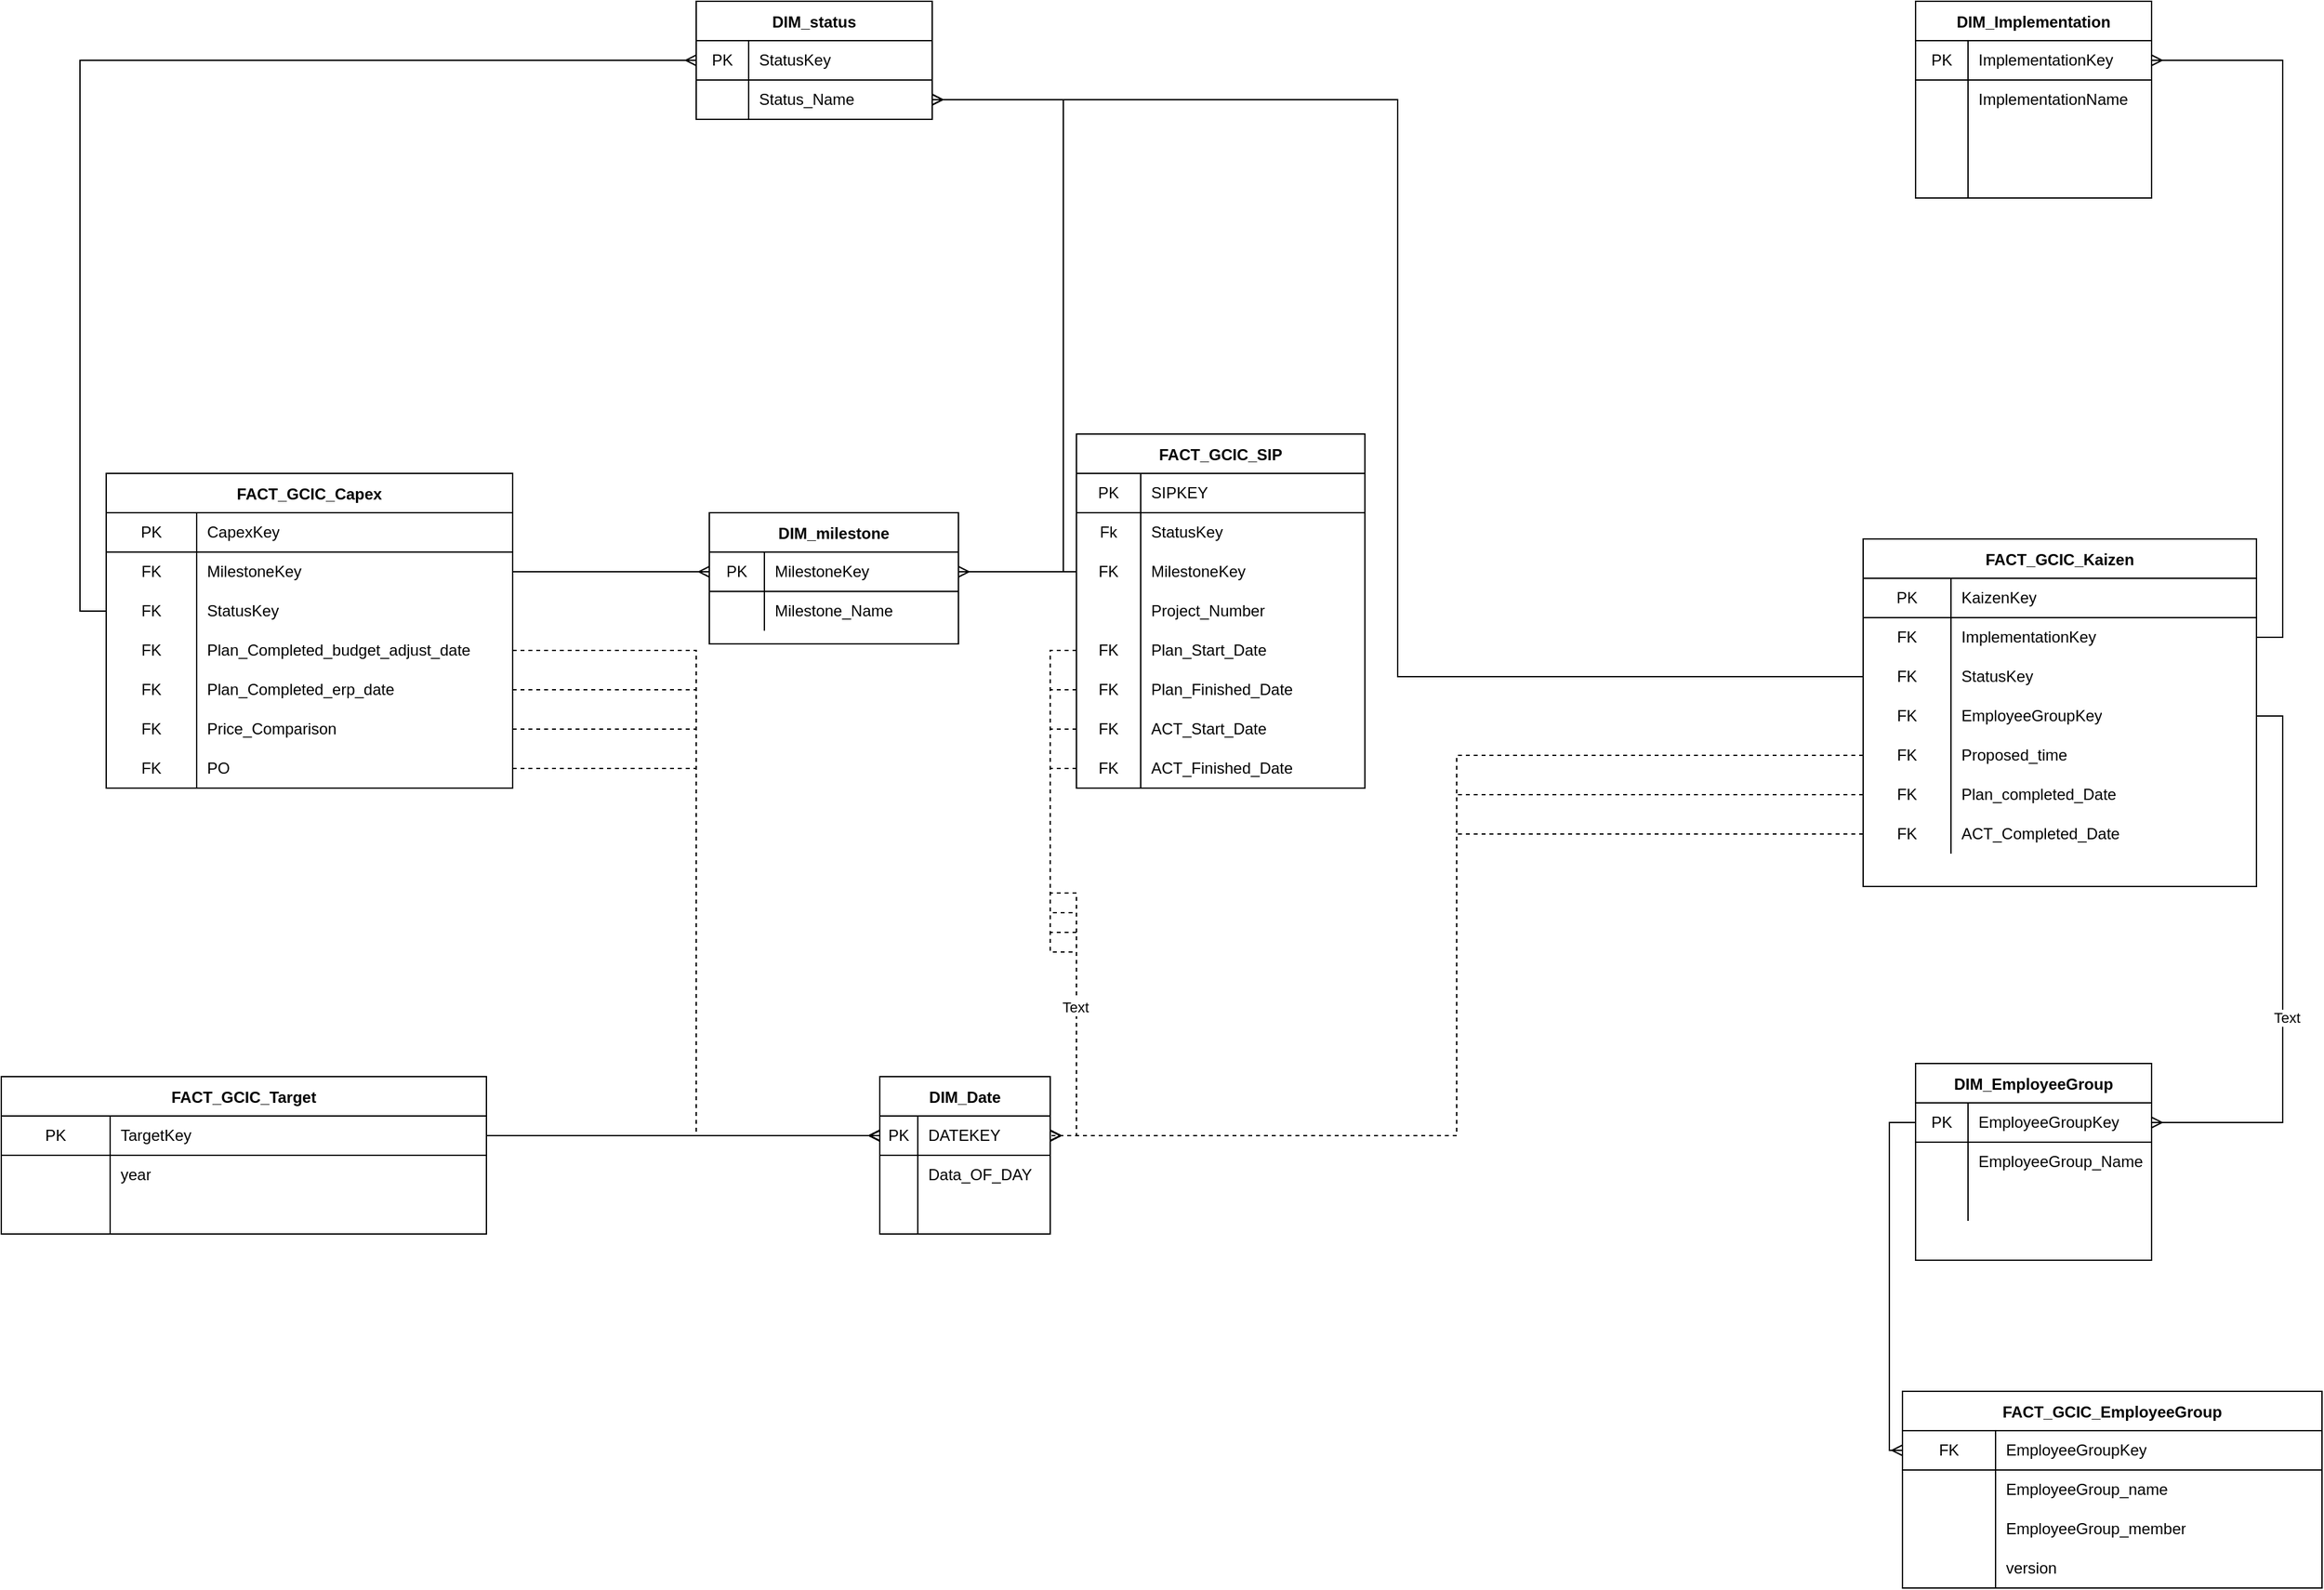 <mxfile version="15.3.8" type="github">
  <diagram id="zaXrCJrdFpZxVBQQO9Ak" name="Page-1">
    <mxGraphModel dx="2658" dy="1138" grid="1" gridSize="10" guides="1" tooltips="1" connect="1" arrows="1" fold="1" page="1" pageScale="1" pageWidth="1654" pageHeight="2336" math="0" shadow="0">
      <root>
        <mxCell id="0" />
        <mxCell id="1" parent="0" />
        <mxCell id="Agc-1r0kQCSqEqMZcD7l-1" value="DIM_EmployeeGroup" style="shape=table;startSize=30;container=1;collapsible=0;childLayout=tableLayout;fixedRows=1;rowLines=0;fontStyle=1;align=center;pointerEvents=1;" parent="1" vertex="1">
          <mxGeometry x="440" y="1060" width="180" height="150" as="geometry" />
        </mxCell>
        <mxCell id="Agc-1r0kQCSqEqMZcD7l-2" value="" style="shape=partialRectangle;html=1;whiteSpace=wrap;collapsible=0;dropTarget=0;pointerEvents=1;fillColor=none;top=0;left=0;bottom=1;right=0;points=[[0,0.5],[1,0.5]];portConstraint=eastwest;" parent="Agc-1r0kQCSqEqMZcD7l-1" vertex="1">
          <mxGeometry y="30" width="180" height="30" as="geometry" />
        </mxCell>
        <mxCell id="Agc-1r0kQCSqEqMZcD7l-3" value="PK" style="shape=partialRectangle;html=1;whiteSpace=wrap;connectable=0;fillColor=none;top=0;left=0;bottom=0;right=0;overflow=hidden;pointerEvents=1;" parent="Agc-1r0kQCSqEqMZcD7l-2" vertex="1">
          <mxGeometry width="40" height="30" as="geometry">
            <mxRectangle width="40" height="30" as="alternateBounds" />
          </mxGeometry>
        </mxCell>
        <mxCell id="Agc-1r0kQCSqEqMZcD7l-4" value="EmployeeGroupKey" style="shape=partialRectangle;html=1;whiteSpace=wrap;connectable=0;fillColor=none;top=0;left=0;bottom=0;right=0;align=left;spacingLeft=6;overflow=hidden;pointerEvents=1;" parent="Agc-1r0kQCSqEqMZcD7l-2" vertex="1">
          <mxGeometry x="40" width="140" height="30" as="geometry">
            <mxRectangle width="140" height="30" as="alternateBounds" />
          </mxGeometry>
        </mxCell>
        <mxCell id="Agc-1r0kQCSqEqMZcD7l-5" value="" style="shape=partialRectangle;html=1;whiteSpace=wrap;collapsible=0;dropTarget=0;pointerEvents=1;fillColor=none;top=0;left=0;bottom=0;right=0;points=[[0,0.5],[1,0.5]];portConstraint=eastwest;" parent="Agc-1r0kQCSqEqMZcD7l-1" vertex="1">
          <mxGeometry y="60" width="180" height="30" as="geometry" />
        </mxCell>
        <mxCell id="Agc-1r0kQCSqEqMZcD7l-6" value="" style="shape=partialRectangle;html=1;whiteSpace=wrap;connectable=0;fillColor=none;top=0;left=0;bottom=0;right=0;overflow=hidden;pointerEvents=1;" parent="Agc-1r0kQCSqEqMZcD7l-5" vertex="1">
          <mxGeometry width="40" height="30" as="geometry">
            <mxRectangle width="40" height="30" as="alternateBounds" />
          </mxGeometry>
        </mxCell>
        <mxCell id="Agc-1r0kQCSqEqMZcD7l-7" value="EmployeeGroup_Name" style="shape=partialRectangle;html=1;whiteSpace=wrap;connectable=0;fillColor=none;top=0;left=0;bottom=0;right=0;align=left;spacingLeft=6;overflow=hidden;pointerEvents=1;" parent="Agc-1r0kQCSqEqMZcD7l-5" vertex="1">
          <mxGeometry x="40" width="140" height="30" as="geometry">
            <mxRectangle width="140" height="30" as="alternateBounds" />
          </mxGeometry>
        </mxCell>
        <mxCell id="Agc-1r0kQCSqEqMZcD7l-8" value="" style="shape=partialRectangle;html=1;whiteSpace=wrap;collapsible=0;dropTarget=0;pointerEvents=1;fillColor=none;top=0;left=0;bottom=0;right=0;points=[[0,0.5],[1,0.5]];portConstraint=eastwest;" parent="Agc-1r0kQCSqEqMZcD7l-1" vertex="1">
          <mxGeometry y="90" width="180" height="30" as="geometry" />
        </mxCell>
        <mxCell id="Agc-1r0kQCSqEqMZcD7l-9" value="" style="shape=partialRectangle;html=1;whiteSpace=wrap;connectable=0;fillColor=none;top=0;left=0;bottom=0;right=0;overflow=hidden;pointerEvents=1;" parent="Agc-1r0kQCSqEqMZcD7l-8" vertex="1">
          <mxGeometry width="40" height="30" as="geometry">
            <mxRectangle width="40" height="30" as="alternateBounds" />
          </mxGeometry>
        </mxCell>
        <mxCell id="Agc-1r0kQCSqEqMZcD7l-10" value="" style="shape=partialRectangle;html=1;whiteSpace=wrap;connectable=0;fillColor=none;top=0;left=0;bottom=0;right=0;align=left;spacingLeft=6;overflow=hidden;pointerEvents=1;" parent="Agc-1r0kQCSqEqMZcD7l-8" vertex="1">
          <mxGeometry x="40" width="140" height="30" as="geometry">
            <mxRectangle width="140" height="30" as="alternateBounds" />
          </mxGeometry>
        </mxCell>
        <mxCell id="Agc-1r0kQCSqEqMZcD7l-11" value="FACT_GCIC_SIP" style="shape=table;startSize=30;container=1;collapsible=0;childLayout=tableLayout;fixedRows=1;rowLines=0;fontStyle=1;align=center;pointerEvents=1;" parent="1" vertex="1">
          <mxGeometry x="-200" y="580" width="220" height="270" as="geometry" />
        </mxCell>
        <mxCell id="Agc-1r0kQCSqEqMZcD7l-12" value="" style="shape=partialRectangle;html=1;whiteSpace=wrap;collapsible=0;dropTarget=0;pointerEvents=1;fillColor=none;top=0;left=0;bottom=1;right=0;points=[[0,0.5],[1,0.5]];portConstraint=eastwest;" parent="Agc-1r0kQCSqEqMZcD7l-11" vertex="1">
          <mxGeometry y="30" width="220" height="30" as="geometry" />
        </mxCell>
        <mxCell id="Agc-1r0kQCSqEqMZcD7l-13" value="PK" style="shape=partialRectangle;html=1;whiteSpace=wrap;connectable=0;fillColor=none;top=0;left=0;bottom=0;right=0;overflow=hidden;pointerEvents=1;" parent="Agc-1r0kQCSqEqMZcD7l-12" vertex="1">
          <mxGeometry width="49" height="30" as="geometry">
            <mxRectangle width="49" height="30" as="alternateBounds" />
          </mxGeometry>
        </mxCell>
        <mxCell id="Agc-1r0kQCSqEqMZcD7l-14" value="SIPKEY" style="shape=partialRectangle;html=1;whiteSpace=wrap;connectable=0;fillColor=none;top=0;left=0;bottom=0;right=0;align=left;spacingLeft=6;overflow=hidden;pointerEvents=1;" parent="Agc-1r0kQCSqEqMZcD7l-12" vertex="1">
          <mxGeometry x="49" width="171" height="30" as="geometry">
            <mxRectangle width="171" height="30" as="alternateBounds" />
          </mxGeometry>
        </mxCell>
        <mxCell id="Agc-1r0kQCSqEqMZcD7l-15" value="" style="shape=partialRectangle;html=1;whiteSpace=wrap;collapsible=0;dropTarget=0;pointerEvents=1;fillColor=none;top=0;left=0;bottom=0;right=0;points=[[0,0.5],[1,0.5]];portConstraint=eastwest;" parent="Agc-1r0kQCSqEqMZcD7l-11" vertex="1">
          <mxGeometry y="60" width="220" height="30" as="geometry" />
        </mxCell>
        <mxCell id="Agc-1r0kQCSqEqMZcD7l-16" value="Fk" style="shape=partialRectangle;html=1;whiteSpace=wrap;connectable=0;fillColor=none;top=0;left=0;bottom=0;right=0;overflow=hidden;pointerEvents=1;" parent="Agc-1r0kQCSqEqMZcD7l-15" vertex="1">
          <mxGeometry width="49" height="30" as="geometry">
            <mxRectangle width="49" height="30" as="alternateBounds" />
          </mxGeometry>
        </mxCell>
        <mxCell id="Agc-1r0kQCSqEqMZcD7l-17" value="StatusKey" style="shape=partialRectangle;html=1;whiteSpace=wrap;connectable=0;fillColor=none;top=0;left=0;bottom=0;right=0;align=left;spacingLeft=6;overflow=hidden;pointerEvents=1;" parent="Agc-1r0kQCSqEqMZcD7l-15" vertex="1">
          <mxGeometry x="49" width="171" height="30" as="geometry">
            <mxRectangle width="171" height="30" as="alternateBounds" />
          </mxGeometry>
        </mxCell>
        <mxCell id="Agc-1r0kQCSqEqMZcD7l-18" value="" style="shape=partialRectangle;html=1;whiteSpace=wrap;collapsible=0;dropTarget=0;pointerEvents=1;fillColor=none;top=0;left=0;bottom=0;right=0;points=[[0,0.5],[1,0.5]];portConstraint=eastwest;" parent="Agc-1r0kQCSqEqMZcD7l-11" vertex="1">
          <mxGeometry y="90" width="220" height="30" as="geometry" />
        </mxCell>
        <mxCell id="Agc-1r0kQCSqEqMZcD7l-19" value="FK" style="shape=partialRectangle;html=1;whiteSpace=wrap;connectable=0;fillColor=none;top=0;left=0;bottom=0;right=0;overflow=hidden;pointerEvents=1;" parent="Agc-1r0kQCSqEqMZcD7l-18" vertex="1">
          <mxGeometry width="49" height="30" as="geometry">
            <mxRectangle width="49" height="30" as="alternateBounds" />
          </mxGeometry>
        </mxCell>
        <mxCell id="Agc-1r0kQCSqEqMZcD7l-20" value="MilestoneKey&lt;br&gt;" style="shape=partialRectangle;html=1;whiteSpace=wrap;connectable=0;fillColor=none;top=0;left=0;bottom=0;right=0;align=left;spacingLeft=6;overflow=hidden;pointerEvents=1;" parent="Agc-1r0kQCSqEqMZcD7l-18" vertex="1">
          <mxGeometry x="49" width="171" height="30" as="geometry">
            <mxRectangle width="171" height="30" as="alternateBounds" />
          </mxGeometry>
        </mxCell>
        <mxCell id="WcXjS_84_nvXIMCtVa-o-60" value="" style="shape=partialRectangle;html=1;whiteSpace=wrap;collapsible=0;dropTarget=0;pointerEvents=1;fillColor=none;top=0;left=0;bottom=0;right=0;points=[[0,0.5],[1,0.5]];portConstraint=eastwest;" vertex="1" parent="Agc-1r0kQCSqEqMZcD7l-11">
          <mxGeometry y="120" width="220" height="30" as="geometry" />
        </mxCell>
        <mxCell id="WcXjS_84_nvXIMCtVa-o-61" value="" style="shape=partialRectangle;html=1;whiteSpace=wrap;connectable=0;fillColor=none;top=0;left=0;bottom=0;right=0;overflow=hidden;pointerEvents=1;" vertex="1" parent="WcXjS_84_nvXIMCtVa-o-60">
          <mxGeometry width="49" height="30" as="geometry">
            <mxRectangle width="49" height="30" as="alternateBounds" />
          </mxGeometry>
        </mxCell>
        <mxCell id="WcXjS_84_nvXIMCtVa-o-62" value="Project_Number" style="shape=partialRectangle;html=1;whiteSpace=wrap;connectable=0;fillColor=none;top=0;left=0;bottom=0;right=0;align=left;spacingLeft=6;overflow=hidden;pointerEvents=1;" vertex="1" parent="WcXjS_84_nvXIMCtVa-o-60">
          <mxGeometry x="49" width="171" height="30" as="geometry">
            <mxRectangle width="171" height="30" as="alternateBounds" />
          </mxGeometry>
        </mxCell>
        <mxCell id="WcXjS_84_nvXIMCtVa-o-8" value="" style="shape=partialRectangle;html=1;whiteSpace=wrap;collapsible=0;dropTarget=0;pointerEvents=1;fillColor=none;top=0;left=0;bottom=0;right=0;points=[[0,0.5],[1,0.5]];portConstraint=eastwest;" vertex="1" parent="Agc-1r0kQCSqEqMZcD7l-11">
          <mxGeometry y="150" width="220" height="30" as="geometry" />
        </mxCell>
        <mxCell id="WcXjS_84_nvXIMCtVa-o-9" value="FK" style="shape=partialRectangle;html=1;whiteSpace=wrap;connectable=0;fillColor=none;top=0;left=0;bottom=0;right=0;overflow=hidden;pointerEvents=1;" vertex="1" parent="WcXjS_84_nvXIMCtVa-o-8">
          <mxGeometry width="49" height="30" as="geometry">
            <mxRectangle width="49" height="30" as="alternateBounds" />
          </mxGeometry>
        </mxCell>
        <mxCell id="WcXjS_84_nvXIMCtVa-o-10" value="Plan_Start_Date" style="shape=partialRectangle;html=1;whiteSpace=wrap;connectable=0;fillColor=none;top=0;left=0;bottom=0;right=0;align=left;spacingLeft=6;overflow=hidden;pointerEvents=1;" vertex="1" parent="WcXjS_84_nvXIMCtVa-o-8">
          <mxGeometry x="49" width="171" height="30" as="geometry">
            <mxRectangle width="171" height="30" as="alternateBounds" />
          </mxGeometry>
        </mxCell>
        <mxCell id="Agc-1r0kQCSqEqMZcD7l-85" value="" style="shape=partialRectangle;html=1;whiteSpace=wrap;collapsible=0;dropTarget=0;pointerEvents=1;fillColor=none;top=0;left=0;bottom=0;right=0;points=[[0,0.5],[1,0.5]];portConstraint=eastwest;" parent="Agc-1r0kQCSqEqMZcD7l-11" vertex="1">
          <mxGeometry y="180" width="220" height="30" as="geometry" />
        </mxCell>
        <mxCell id="Agc-1r0kQCSqEqMZcD7l-86" value="FK" style="shape=partialRectangle;html=1;whiteSpace=wrap;connectable=0;fillColor=none;top=0;left=0;bottom=0;right=0;overflow=hidden;pointerEvents=1;" parent="Agc-1r0kQCSqEqMZcD7l-85" vertex="1">
          <mxGeometry width="49" height="30" as="geometry">
            <mxRectangle width="49" height="30" as="alternateBounds" />
          </mxGeometry>
        </mxCell>
        <mxCell id="Agc-1r0kQCSqEqMZcD7l-87" value="Plan_Finished_Date" style="shape=partialRectangle;html=1;whiteSpace=wrap;connectable=0;fillColor=none;top=0;left=0;bottom=0;right=0;align=left;spacingLeft=6;overflow=hidden;pointerEvents=1;" parent="Agc-1r0kQCSqEqMZcD7l-85" vertex="1">
          <mxGeometry x="49" width="171" height="30" as="geometry">
            <mxRectangle width="171" height="30" as="alternateBounds" />
          </mxGeometry>
        </mxCell>
        <mxCell id="Agc-1r0kQCSqEqMZcD7l-82" value="" style="shape=partialRectangle;html=1;whiteSpace=wrap;collapsible=0;dropTarget=0;pointerEvents=1;fillColor=none;top=0;left=0;bottom=0;right=0;points=[[0,0.5],[1,0.5]];portConstraint=eastwest;" parent="Agc-1r0kQCSqEqMZcD7l-11" vertex="1">
          <mxGeometry y="210" width="220" height="30" as="geometry" />
        </mxCell>
        <mxCell id="Agc-1r0kQCSqEqMZcD7l-83" value="FK" style="shape=partialRectangle;html=1;whiteSpace=wrap;connectable=0;fillColor=none;top=0;left=0;bottom=0;right=0;overflow=hidden;pointerEvents=1;" parent="Agc-1r0kQCSqEqMZcD7l-82" vertex="1">
          <mxGeometry width="49" height="30" as="geometry">
            <mxRectangle width="49" height="30" as="alternateBounds" />
          </mxGeometry>
        </mxCell>
        <mxCell id="Agc-1r0kQCSqEqMZcD7l-84" value="ACT_Start_Date" style="shape=partialRectangle;html=1;whiteSpace=wrap;connectable=0;fillColor=none;top=0;left=0;bottom=0;right=0;align=left;spacingLeft=6;overflow=hidden;pointerEvents=1;" parent="Agc-1r0kQCSqEqMZcD7l-82" vertex="1">
          <mxGeometry x="49" width="171" height="30" as="geometry">
            <mxRectangle width="171" height="30" as="alternateBounds" />
          </mxGeometry>
        </mxCell>
        <mxCell id="WcXjS_84_nvXIMCtVa-o-2" value="" style="shape=partialRectangle;html=1;whiteSpace=wrap;collapsible=0;dropTarget=0;pointerEvents=1;fillColor=none;top=0;left=0;bottom=0;right=0;points=[[0,0.5],[1,0.5]];portConstraint=eastwest;" vertex="1" parent="Agc-1r0kQCSqEqMZcD7l-11">
          <mxGeometry y="240" width="220" height="30" as="geometry" />
        </mxCell>
        <mxCell id="WcXjS_84_nvXIMCtVa-o-3" value="FK" style="shape=partialRectangle;html=1;whiteSpace=wrap;connectable=0;fillColor=none;top=0;left=0;bottom=0;right=0;overflow=hidden;pointerEvents=1;" vertex="1" parent="WcXjS_84_nvXIMCtVa-o-2">
          <mxGeometry width="49" height="30" as="geometry">
            <mxRectangle width="49" height="30" as="alternateBounds" />
          </mxGeometry>
        </mxCell>
        <mxCell id="WcXjS_84_nvXIMCtVa-o-4" value="ACT_Finished_Date" style="shape=partialRectangle;html=1;whiteSpace=wrap;connectable=0;fillColor=none;top=0;left=0;bottom=0;right=0;align=left;spacingLeft=6;overflow=hidden;pointerEvents=1;" vertex="1" parent="WcXjS_84_nvXIMCtVa-o-2">
          <mxGeometry x="49" width="171" height="30" as="geometry">
            <mxRectangle width="171" height="30" as="alternateBounds" />
          </mxGeometry>
        </mxCell>
        <mxCell id="Agc-1r0kQCSqEqMZcD7l-21" value="DIM_Implementation" style="shape=table;startSize=30;container=1;collapsible=0;childLayout=tableLayout;fixedRows=1;rowLines=0;fontStyle=1;align=center;pointerEvents=1;" parent="1" vertex="1">
          <mxGeometry x="440" y="250" width="180" height="150" as="geometry" />
        </mxCell>
        <mxCell id="Agc-1r0kQCSqEqMZcD7l-22" value="" style="shape=partialRectangle;html=1;whiteSpace=wrap;collapsible=0;dropTarget=0;pointerEvents=1;fillColor=none;top=0;left=0;bottom=1;right=0;points=[[0,0.5],[1,0.5]];portConstraint=eastwest;" parent="Agc-1r0kQCSqEqMZcD7l-21" vertex="1">
          <mxGeometry y="30" width="180" height="30" as="geometry" />
        </mxCell>
        <mxCell id="Agc-1r0kQCSqEqMZcD7l-23" value="PK" style="shape=partialRectangle;html=1;whiteSpace=wrap;connectable=0;fillColor=none;top=0;left=0;bottom=0;right=0;overflow=hidden;pointerEvents=1;" parent="Agc-1r0kQCSqEqMZcD7l-22" vertex="1">
          <mxGeometry width="40" height="30" as="geometry">
            <mxRectangle width="40" height="30" as="alternateBounds" />
          </mxGeometry>
        </mxCell>
        <mxCell id="Agc-1r0kQCSqEqMZcD7l-24" value="ImplementationKey" style="shape=partialRectangle;html=1;whiteSpace=wrap;connectable=0;fillColor=none;top=0;left=0;bottom=0;right=0;align=left;spacingLeft=6;overflow=hidden;pointerEvents=1;" parent="Agc-1r0kQCSqEqMZcD7l-22" vertex="1">
          <mxGeometry x="40" width="140" height="30" as="geometry">
            <mxRectangle width="140" height="30" as="alternateBounds" />
          </mxGeometry>
        </mxCell>
        <mxCell id="Agc-1r0kQCSqEqMZcD7l-25" value="" style="shape=partialRectangle;html=1;whiteSpace=wrap;collapsible=0;dropTarget=0;pointerEvents=1;fillColor=none;top=0;left=0;bottom=0;right=0;points=[[0,0.5],[1,0.5]];portConstraint=eastwest;" parent="Agc-1r0kQCSqEqMZcD7l-21" vertex="1">
          <mxGeometry y="60" width="180" height="30" as="geometry" />
        </mxCell>
        <mxCell id="Agc-1r0kQCSqEqMZcD7l-26" value="" style="shape=partialRectangle;html=1;whiteSpace=wrap;connectable=0;fillColor=none;top=0;left=0;bottom=0;right=0;overflow=hidden;pointerEvents=1;" parent="Agc-1r0kQCSqEqMZcD7l-25" vertex="1">
          <mxGeometry width="40" height="30" as="geometry">
            <mxRectangle width="40" height="30" as="alternateBounds" />
          </mxGeometry>
        </mxCell>
        <mxCell id="Agc-1r0kQCSqEqMZcD7l-27" value="ImplementationName" style="shape=partialRectangle;html=1;whiteSpace=wrap;connectable=0;fillColor=none;top=0;left=0;bottom=0;right=0;align=left;spacingLeft=6;overflow=hidden;pointerEvents=1;" parent="Agc-1r0kQCSqEqMZcD7l-25" vertex="1">
          <mxGeometry x="40" width="140" height="30" as="geometry">
            <mxRectangle width="140" height="30" as="alternateBounds" />
          </mxGeometry>
        </mxCell>
        <mxCell id="Agc-1r0kQCSqEqMZcD7l-28" value="" style="shape=partialRectangle;html=1;whiteSpace=wrap;collapsible=0;dropTarget=0;pointerEvents=1;fillColor=none;top=0;left=0;bottom=0;right=0;points=[[0,0.5],[1,0.5]];portConstraint=eastwest;" parent="Agc-1r0kQCSqEqMZcD7l-21" vertex="1">
          <mxGeometry y="90" width="180" height="30" as="geometry" />
        </mxCell>
        <mxCell id="Agc-1r0kQCSqEqMZcD7l-29" value="" style="shape=partialRectangle;html=1;whiteSpace=wrap;connectable=0;fillColor=none;top=0;left=0;bottom=0;right=0;overflow=hidden;pointerEvents=1;" parent="Agc-1r0kQCSqEqMZcD7l-28" vertex="1">
          <mxGeometry width="40" height="30" as="geometry">
            <mxRectangle width="40" height="30" as="alternateBounds" />
          </mxGeometry>
        </mxCell>
        <mxCell id="Agc-1r0kQCSqEqMZcD7l-30" value="" style="shape=partialRectangle;html=1;whiteSpace=wrap;connectable=0;fillColor=none;top=0;left=0;bottom=0;right=0;align=left;spacingLeft=6;overflow=hidden;pointerEvents=1;" parent="Agc-1r0kQCSqEqMZcD7l-28" vertex="1">
          <mxGeometry x="40" width="140" height="30" as="geometry">
            <mxRectangle width="140" height="30" as="alternateBounds" />
          </mxGeometry>
        </mxCell>
        <mxCell id="WcXjS_84_nvXIMCtVa-o-76" value="" style="shape=partialRectangle;html=1;whiteSpace=wrap;collapsible=0;dropTarget=0;pointerEvents=1;fillColor=none;top=0;left=0;bottom=0;right=0;points=[[0,0.5],[1,0.5]];portConstraint=eastwest;" vertex="1" parent="Agc-1r0kQCSqEqMZcD7l-21">
          <mxGeometry y="120" width="180" height="30" as="geometry" />
        </mxCell>
        <mxCell id="WcXjS_84_nvXIMCtVa-o-77" value="" style="shape=partialRectangle;html=1;whiteSpace=wrap;connectable=0;fillColor=none;top=0;left=0;bottom=0;right=0;overflow=hidden;pointerEvents=1;" vertex="1" parent="WcXjS_84_nvXIMCtVa-o-76">
          <mxGeometry width="40" height="30" as="geometry">
            <mxRectangle width="40" height="30" as="alternateBounds" />
          </mxGeometry>
        </mxCell>
        <mxCell id="WcXjS_84_nvXIMCtVa-o-78" value="" style="shape=partialRectangle;html=1;whiteSpace=wrap;connectable=0;fillColor=none;top=0;left=0;bottom=0;right=0;align=left;spacingLeft=6;overflow=hidden;pointerEvents=1;" vertex="1" parent="WcXjS_84_nvXIMCtVa-o-76">
          <mxGeometry x="40" width="140" height="30" as="geometry">
            <mxRectangle width="140" height="30" as="alternateBounds" />
          </mxGeometry>
        </mxCell>
        <mxCell id="Agc-1r0kQCSqEqMZcD7l-31" value="DIM_status" style="shape=table;startSize=30;container=1;collapsible=0;childLayout=tableLayout;fixedRows=1;rowLines=0;fontStyle=1;align=center;pointerEvents=1;" parent="1" vertex="1">
          <mxGeometry x="-490" y="250" width="180" height="90" as="geometry" />
        </mxCell>
        <mxCell id="Agc-1r0kQCSqEqMZcD7l-32" value="" style="shape=partialRectangle;html=1;whiteSpace=wrap;collapsible=0;dropTarget=0;pointerEvents=1;fillColor=none;top=0;left=0;bottom=1;right=0;points=[[0,0.5],[1,0.5]];portConstraint=eastwest;" parent="Agc-1r0kQCSqEqMZcD7l-31" vertex="1">
          <mxGeometry y="30" width="180" height="30" as="geometry" />
        </mxCell>
        <mxCell id="Agc-1r0kQCSqEqMZcD7l-33" value="PK" style="shape=partialRectangle;html=1;whiteSpace=wrap;connectable=0;fillColor=none;top=0;left=0;bottom=0;right=0;overflow=hidden;pointerEvents=1;" parent="Agc-1r0kQCSqEqMZcD7l-32" vertex="1">
          <mxGeometry width="40" height="30" as="geometry">
            <mxRectangle width="40" height="30" as="alternateBounds" />
          </mxGeometry>
        </mxCell>
        <mxCell id="Agc-1r0kQCSqEqMZcD7l-34" value="StatusKey" style="shape=partialRectangle;html=1;whiteSpace=wrap;connectable=0;fillColor=none;top=0;left=0;bottom=0;right=0;align=left;spacingLeft=6;overflow=hidden;pointerEvents=1;" parent="Agc-1r0kQCSqEqMZcD7l-32" vertex="1">
          <mxGeometry x="40" width="140" height="30" as="geometry">
            <mxRectangle width="140" height="30" as="alternateBounds" />
          </mxGeometry>
        </mxCell>
        <mxCell id="Agc-1r0kQCSqEqMZcD7l-35" value="" style="shape=partialRectangle;html=1;whiteSpace=wrap;collapsible=0;dropTarget=0;pointerEvents=1;fillColor=none;top=0;left=0;bottom=0;right=0;points=[[0,0.5],[1,0.5]];portConstraint=eastwest;" parent="Agc-1r0kQCSqEqMZcD7l-31" vertex="1">
          <mxGeometry y="60" width="180" height="30" as="geometry" />
        </mxCell>
        <mxCell id="Agc-1r0kQCSqEqMZcD7l-36" value="" style="shape=partialRectangle;html=1;whiteSpace=wrap;connectable=0;fillColor=none;top=0;left=0;bottom=0;right=0;overflow=hidden;pointerEvents=1;" parent="Agc-1r0kQCSqEqMZcD7l-35" vertex="1">
          <mxGeometry width="40" height="30" as="geometry">
            <mxRectangle width="40" height="30" as="alternateBounds" />
          </mxGeometry>
        </mxCell>
        <mxCell id="Agc-1r0kQCSqEqMZcD7l-37" value="Status_Name" style="shape=partialRectangle;html=1;whiteSpace=wrap;connectable=0;fillColor=none;top=0;left=0;bottom=0;right=0;align=left;spacingLeft=6;overflow=hidden;pointerEvents=1;" parent="Agc-1r0kQCSqEqMZcD7l-35" vertex="1">
          <mxGeometry x="40" width="140" height="30" as="geometry">
            <mxRectangle width="140" height="30" as="alternateBounds" />
          </mxGeometry>
        </mxCell>
        <mxCell id="Agc-1r0kQCSqEqMZcD7l-41" value="FACT_GCIC_Kaizen" style="shape=table;startSize=30;container=1;collapsible=0;childLayout=tableLayout;fixedRows=1;rowLines=0;fontStyle=1;align=center;pointerEvents=1;" parent="1" vertex="1">
          <mxGeometry x="400" y="660" width="300" height="265" as="geometry" />
        </mxCell>
        <mxCell id="Agc-1r0kQCSqEqMZcD7l-42" value="" style="shape=partialRectangle;html=1;whiteSpace=wrap;collapsible=0;dropTarget=0;pointerEvents=1;fillColor=none;top=0;left=0;bottom=1;right=0;points=[[0,0.5],[1,0.5]];portConstraint=eastwest;" parent="Agc-1r0kQCSqEqMZcD7l-41" vertex="1">
          <mxGeometry y="30" width="300" height="30" as="geometry" />
        </mxCell>
        <mxCell id="Agc-1r0kQCSqEqMZcD7l-43" value="PK" style="shape=partialRectangle;html=1;whiteSpace=wrap;connectable=0;fillColor=none;top=0;left=0;bottom=0;right=0;overflow=hidden;pointerEvents=1;" parent="Agc-1r0kQCSqEqMZcD7l-42" vertex="1">
          <mxGeometry width="67" height="30" as="geometry">
            <mxRectangle width="67" height="30" as="alternateBounds" />
          </mxGeometry>
        </mxCell>
        <mxCell id="Agc-1r0kQCSqEqMZcD7l-44" value="KaizenKey" style="shape=partialRectangle;html=1;whiteSpace=wrap;connectable=0;fillColor=none;top=0;left=0;bottom=0;right=0;align=left;spacingLeft=6;overflow=hidden;pointerEvents=1;" parent="Agc-1r0kQCSqEqMZcD7l-42" vertex="1">
          <mxGeometry x="67" width="233" height="30" as="geometry">
            <mxRectangle width="233" height="30" as="alternateBounds" />
          </mxGeometry>
        </mxCell>
        <mxCell id="Agc-1r0kQCSqEqMZcD7l-45" value="" style="shape=partialRectangle;html=1;whiteSpace=wrap;collapsible=0;dropTarget=0;pointerEvents=1;fillColor=none;top=0;left=0;bottom=0;right=0;points=[[0,0.5],[1,0.5]];portConstraint=eastwest;" parent="Agc-1r0kQCSqEqMZcD7l-41" vertex="1">
          <mxGeometry y="60" width="300" height="30" as="geometry" />
        </mxCell>
        <mxCell id="Agc-1r0kQCSqEqMZcD7l-46" value="FK" style="shape=partialRectangle;html=1;whiteSpace=wrap;connectable=0;fillColor=none;top=0;left=0;bottom=0;right=0;overflow=hidden;pointerEvents=1;" parent="Agc-1r0kQCSqEqMZcD7l-45" vertex="1">
          <mxGeometry width="67" height="30" as="geometry">
            <mxRectangle width="67" height="30" as="alternateBounds" />
          </mxGeometry>
        </mxCell>
        <mxCell id="Agc-1r0kQCSqEqMZcD7l-47" value="ImplementationKey" style="shape=partialRectangle;html=1;whiteSpace=wrap;connectable=0;fillColor=none;top=0;left=0;bottom=0;right=0;align=left;spacingLeft=6;overflow=hidden;pointerEvents=1;" parent="Agc-1r0kQCSqEqMZcD7l-45" vertex="1">
          <mxGeometry x="67" width="233" height="30" as="geometry">
            <mxRectangle width="233" height="30" as="alternateBounds" />
          </mxGeometry>
        </mxCell>
        <mxCell id="Agc-1r0kQCSqEqMZcD7l-48" value="" style="shape=partialRectangle;html=1;whiteSpace=wrap;collapsible=0;dropTarget=0;pointerEvents=1;fillColor=none;top=0;left=0;bottom=0;right=0;points=[[0,0.5],[1,0.5]];portConstraint=eastwest;" parent="Agc-1r0kQCSqEqMZcD7l-41" vertex="1">
          <mxGeometry y="90" width="300" height="30" as="geometry" />
        </mxCell>
        <mxCell id="Agc-1r0kQCSqEqMZcD7l-49" value="FK" style="shape=partialRectangle;html=1;whiteSpace=wrap;connectable=0;fillColor=none;top=0;left=0;bottom=0;right=0;overflow=hidden;pointerEvents=1;" parent="Agc-1r0kQCSqEqMZcD7l-48" vertex="1">
          <mxGeometry width="67" height="30" as="geometry">
            <mxRectangle width="67" height="30" as="alternateBounds" />
          </mxGeometry>
        </mxCell>
        <mxCell id="Agc-1r0kQCSqEqMZcD7l-50" value="StatusKey" style="shape=partialRectangle;html=1;whiteSpace=wrap;connectable=0;fillColor=none;top=0;left=0;bottom=0;right=0;align=left;spacingLeft=6;overflow=hidden;pointerEvents=1;" parent="Agc-1r0kQCSqEqMZcD7l-48" vertex="1">
          <mxGeometry x="67" width="233" height="30" as="geometry">
            <mxRectangle width="233" height="30" as="alternateBounds" />
          </mxGeometry>
        </mxCell>
        <mxCell id="WcXjS_84_nvXIMCtVa-o-24" value="" style="shape=partialRectangle;html=1;whiteSpace=wrap;collapsible=0;dropTarget=0;pointerEvents=1;fillColor=none;top=0;left=0;bottom=0;right=0;points=[[0,0.5],[1,0.5]];portConstraint=eastwest;" vertex="1" parent="Agc-1r0kQCSqEqMZcD7l-41">
          <mxGeometry y="120" width="300" height="30" as="geometry" />
        </mxCell>
        <mxCell id="WcXjS_84_nvXIMCtVa-o-25" value="FK" style="shape=partialRectangle;html=1;whiteSpace=wrap;connectable=0;fillColor=none;top=0;left=0;bottom=0;right=0;overflow=hidden;pointerEvents=1;" vertex="1" parent="WcXjS_84_nvXIMCtVa-o-24">
          <mxGeometry width="67" height="30" as="geometry">
            <mxRectangle width="67" height="30" as="alternateBounds" />
          </mxGeometry>
        </mxCell>
        <mxCell id="WcXjS_84_nvXIMCtVa-o-26" value="EmployeeGroupKey" style="shape=partialRectangle;html=1;whiteSpace=wrap;connectable=0;fillColor=none;top=0;left=0;bottom=0;right=0;align=left;spacingLeft=6;overflow=hidden;pointerEvents=1;" vertex="1" parent="WcXjS_84_nvXIMCtVa-o-24">
          <mxGeometry x="67" width="233" height="30" as="geometry">
            <mxRectangle width="233" height="30" as="alternateBounds" />
          </mxGeometry>
        </mxCell>
        <mxCell id="WcXjS_84_nvXIMCtVa-o-27" value="" style="shape=partialRectangle;html=1;whiteSpace=wrap;collapsible=0;dropTarget=0;pointerEvents=1;fillColor=none;top=0;left=0;bottom=0;right=0;points=[[0,0.5],[1,0.5]];portConstraint=eastwest;" vertex="1" parent="Agc-1r0kQCSqEqMZcD7l-41">
          <mxGeometry y="150" width="300" height="30" as="geometry" />
        </mxCell>
        <mxCell id="WcXjS_84_nvXIMCtVa-o-28" value="FK" style="shape=partialRectangle;html=1;whiteSpace=wrap;connectable=0;fillColor=none;top=0;left=0;bottom=0;right=0;overflow=hidden;pointerEvents=1;" vertex="1" parent="WcXjS_84_nvXIMCtVa-o-27">
          <mxGeometry width="67" height="30" as="geometry">
            <mxRectangle width="67" height="30" as="alternateBounds" />
          </mxGeometry>
        </mxCell>
        <mxCell id="WcXjS_84_nvXIMCtVa-o-29" value="Proposed_time" style="shape=partialRectangle;html=1;whiteSpace=wrap;connectable=0;fillColor=none;top=0;left=0;bottom=0;right=0;align=left;spacingLeft=6;overflow=hidden;pointerEvents=1;" vertex="1" parent="WcXjS_84_nvXIMCtVa-o-27">
          <mxGeometry x="67" width="233" height="30" as="geometry">
            <mxRectangle width="233" height="30" as="alternateBounds" />
          </mxGeometry>
        </mxCell>
        <mxCell id="WcXjS_84_nvXIMCtVa-o-30" value="" style="shape=partialRectangle;html=1;whiteSpace=wrap;collapsible=0;dropTarget=0;pointerEvents=1;fillColor=none;top=0;left=0;bottom=0;right=0;points=[[0,0.5],[1,0.5]];portConstraint=eastwest;" vertex="1" parent="Agc-1r0kQCSqEqMZcD7l-41">
          <mxGeometry y="180" width="300" height="30" as="geometry" />
        </mxCell>
        <mxCell id="WcXjS_84_nvXIMCtVa-o-31" value="FK" style="shape=partialRectangle;html=1;whiteSpace=wrap;connectable=0;fillColor=none;top=0;left=0;bottom=0;right=0;overflow=hidden;pointerEvents=1;" vertex="1" parent="WcXjS_84_nvXIMCtVa-o-30">
          <mxGeometry width="67" height="30" as="geometry">
            <mxRectangle width="67" height="30" as="alternateBounds" />
          </mxGeometry>
        </mxCell>
        <mxCell id="WcXjS_84_nvXIMCtVa-o-32" value="Plan_completed_Date" style="shape=partialRectangle;html=1;whiteSpace=wrap;connectable=0;fillColor=none;top=0;left=0;bottom=0;right=0;align=left;spacingLeft=6;overflow=hidden;pointerEvents=1;" vertex="1" parent="WcXjS_84_nvXIMCtVa-o-30">
          <mxGeometry x="67" width="233" height="30" as="geometry">
            <mxRectangle width="233" height="30" as="alternateBounds" />
          </mxGeometry>
        </mxCell>
        <mxCell id="WcXjS_84_nvXIMCtVa-o-33" value="" style="shape=partialRectangle;html=1;whiteSpace=wrap;collapsible=0;dropTarget=0;pointerEvents=1;fillColor=none;top=0;left=0;bottom=0;right=0;points=[[0,0.5],[1,0.5]];portConstraint=eastwest;" vertex="1" parent="Agc-1r0kQCSqEqMZcD7l-41">
          <mxGeometry y="210" width="300" height="30" as="geometry" />
        </mxCell>
        <mxCell id="WcXjS_84_nvXIMCtVa-o-34" value="FK" style="shape=partialRectangle;html=1;whiteSpace=wrap;connectable=0;fillColor=none;top=0;left=0;bottom=0;right=0;overflow=hidden;pointerEvents=1;" vertex="1" parent="WcXjS_84_nvXIMCtVa-o-33">
          <mxGeometry width="67" height="30" as="geometry">
            <mxRectangle width="67" height="30" as="alternateBounds" />
          </mxGeometry>
        </mxCell>
        <mxCell id="WcXjS_84_nvXIMCtVa-o-35" value="ACT_Completed_Date" style="shape=partialRectangle;html=1;whiteSpace=wrap;connectable=0;fillColor=none;top=0;left=0;bottom=0;right=0;align=left;spacingLeft=6;overflow=hidden;pointerEvents=1;" vertex="1" parent="WcXjS_84_nvXIMCtVa-o-33">
          <mxGeometry x="67" width="233" height="30" as="geometry">
            <mxRectangle width="233" height="30" as="alternateBounds" />
          </mxGeometry>
        </mxCell>
        <mxCell id="Agc-1r0kQCSqEqMZcD7l-52" value="FACT_GCIC_Capex" style="shape=table;startSize=30;container=1;collapsible=0;childLayout=tableLayout;fixedRows=1;rowLines=0;fontStyle=1;align=center;pointerEvents=1;" parent="1" vertex="1">
          <mxGeometry x="-940" y="610" width="310" height="240" as="geometry" />
        </mxCell>
        <mxCell id="Agc-1r0kQCSqEqMZcD7l-53" value="" style="shape=partialRectangle;html=1;whiteSpace=wrap;collapsible=0;dropTarget=0;pointerEvents=1;fillColor=none;top=0;left=0;bottom=1;right=0;points=[[0,0.5],[1,0.5]];portConstraint=eastwest;" parent="Agc-1r0kQCSqEqMZcD7l-52" vertex="1">
          <mxGeometry y="30" width="310" height="30" as="geometry" />
        </mxCell>
        <mxCell id="Agc-1r0kQCSqEqMZcD7l-54" value="PK" style="shape=partialRectangle;html=1;whiteSpace=wrap;connectable=0;fillColor=none;top=0;left=0;bottom=0;right=0;overflow=hidden;pointerEvents=1;" parent="Agc-1r0kQCSqEqMZcD7l-53" vertex="1">
          <mxGeometry width="69" height="30" as="geometry">
            <mxRectangle width="69" height="30" as="alternateBounds" />
          </mxGeometry>
        </mxCell>
        <mxCell id="Agc-1r0kQCSqEqMZcD7l-55" value="CapexKey" style="shape=partialRectangle;html=1;whiteSpace=wrap;connectable=0;fillColor=none;top=0;left=0;bottom=0;right=0;align=left;spacingLeft=6;overflow=hidden;pointerEvents=1;" parent="Agc-1r0kQCSqEqMZcD7l-53" vertex="1">
          <mxGeometry x="69" width="241" height="30" as="geometry">
            <mxRectangle width="241" height="30" as="alternateBounds" />
          </mxGeometry>
        </mxCell>
        <mxCell id="Agc-1r0kQCSqEqMZcD7l-56" value="" style="shape=partialRectangle;html=1;whiteSpace=wrap;collapsible=0;dropTarget=0;pointerEvents=1;fillColor=none;top=0;left=0;bottom=0;right=0;points=[[0,0.5],[1,0.5]];portConstraint=eastwest;" parent="Agc-1r0kQCSqEqMZcD7l-52" vertex="1">
          <mxGeometry y="60" width="310" height="30" as="geometry" />
        </mxCell>
        <mxCell id="Agc-1r0kQCSqEqMZcD7l-57" value="FK" style="shape=partialRectangle;html=1;whiteSpace=wrap;connectable=0;fillColor=none;top=0;left=0;bottom=0;right=0;overflow=hidden;pointerEvents=1;" parent="Agc-1r0kQCSqEqMZcD7l-56" vertex="1">
          <mxGeometry width="69" height="30" as="geometry">
            <mxRectangle width="69" height="30" as="alternateBounds" />
          </mxGeometry>
        </mxCell>
        <mxCell id="Agc-1r0kQCSqEqMZcD7l-58" value="MilestoneKey" style="shape=partialRectangle;html=1;whiteSpace=wrap;connectable=0;fillColor=none;top=0;left=0;bottom=0;right=0;align=left;spacingLeft=6;overflow=hidden;pointerEvents=1;" parent="Agc-1r0kQCSqEqMZcD7l-56" vertex="1">
          <mxGeometry x="69" width="241" height="30" as="geometry">
            <mxRectangle width="241" height="30" as="alternateBounds" />
          </mxGeometry>
        </mxCell>
        <mxCell id="Agc-1r0kQCSqEqMZcD7l-59" value="" style="shape=partialRectangle;html=1;whiteSpace=wrap;collapsible=0;dropTarget=0;pointerEvents=1;fillColor=none;top=0;left=0;bottom=0;right=0;points=[[0,0.5],[1,0.5]];portConstraint=eastwest;" parent="Agc-1r0kQCSqEqMZcD7l-52" vertex="1">
          <mxGeometry y="90" width="310" height="30" as="geometry" />
        </mxCell>
        <mxCell id="Agc-1r0kQCSqEqMZcD7l-60" value="FK" style="shape=partialRectangle;html=1;whiteSpace=wrap;connectable=0;fillColor=none;top=0;left=0;bottom=0;right=0;overflow=hidden;pointerEvents=1;" parent="Agc-1r0kQCSqEqMZcD7l-59" vertex="1">
          <mxGeometry width="69" height="30" as="geometry">
            <mxRectangle width="69" height="30" as="alternateBounds" />
          </mxGeometry>
        </mxCell>
        <mxCell id="Agc-1r0kQCSqEqMZcD7l-61" value="StatusKey" style="shape=partialRectangle;html=1;whiteSpace=wrap;connectable=0;fillColor=none;top=0;left=0;bottom=0;right=0;align=left;spacingLeft=6;overflow=hidden;pointerEvents=1;" parent="Agc-1r0kQCSqEqMZcD7l-59" vertex="1">
          <mxGeometry x="69" width="241" height="30" as="geometry">
            <mxRectangle width="241" height="30" as="alternateBounds" />
          </mxGeometry>
        </mxCell>
        <mxCell id="WcXjS_84_nvXIMCtVa-o-12" value="" style="shape=partialRectangle;html=1;whiteSpace=wrap;collapsible=0;dropTarget=0;pointerEvents=1;fillColor=none;top=0;left=0;bottom=0;right=0;points=[[0,0.5],[1,0.5]];portConstraint=eastwest;" vertex="1" parent="Agc-1r0kQCSqEqMZcD7l-52">
          <mxGeometry y="120" width="310" height="30" as="geometry" />
        </mxCell>
        <mxCell id="WcXjS_84_nvXIMCtVa-o-13" value="FK" style="shape=partialRectangle;html=1;whiteSpace=wrap;connectable=0;fillColor=none;top=0;left=0;bottom=0;right=0;overflow=hidden;pointerEvents=1;" vertex="1" parent="WcXjS_84_nvXIMCtVa-o-12">
          <mxGeometry width="69" height="30" as="geometry">
            <mxRectangle width="69" height="30" as="alternateBounds" />
          </mxGeometry>
        </mxCell>
        <mxCell id="WcXjS_84_nvXIMCtVa-o-14" value="Plan_Completed_budget_adjust_date" style="shape=partialRectangle;html=1;whiteSpace=wrap;connectable=0;fillColor=none;top=0;left=0;bottom=0;right=0;align=left;spacingLeft=6;overflow=hidden;pointerEvents=1;" vertex="1" parent="WcXjS_84_nvXIMCtVa-o-12">
          <mxGeometry x="69" width="241" height="30" as="geometry">
            <mxRectangle width="241" height="30" as="alternateBounds" />
          </mxGeometry>
        </mxCell>
        <mxCell id="WcXjS_84_nvXIMCtVa-o-15" value="" style="shape=partialRectangle;html=1;whiteSpace=wrap;collapsible=0;dropTarget=0;pointerEvents=1;fillColor=none;top=0;left=0;bottom=0;right=0;points=[[0,0.5],[1,0.5]];portConstraint=eastwest;" vertex="1" parent="Agc-1r0kQCSqEqMZcD7l-52">
          <mxGeometry y="150" width="310" height="30" as="geometry" />
        </mxCell>
        <mxCell id="WcXjS_84_nvXIMCtVa-o-16" value="FK" style="shape=partialRectangle;html=1;whiteSpace=wrap;connectable=0;fillColor=none;top=0;left=0;bottom=0;right=0;overflow=hidden;pointerEvents=1;" vertex="1" parent="WcXjS_84_nvXIMCtVa-o-15">
          <mxGeometry width="69" height="30" as="geometry">
            <mxRectangle width="69" height="30" as="alternateBounds" />
          </mxGeometry>
        </mxCell>
        <mxCell id="WcXjS_84_nvXIMCtVa-o-17" value="Plan_Completed_erp_date" style="shape=partialRectangle;html=1;whiteSpace=wrap;connectable=0;fillColor=none;top=0;left=0;bottom=0;right=0;align=left;spacingLeft=6;overflow=hidden;pointerEvents=1;" vertex="1" parent="WcXjS_84_nvXIMCtVa-o-15">
          <mxGeometry x="69" width="241" height="30" as="geometry">
            <mxRectangle width="241" height="30" as="alternateBounds" />
          </mxGeometry>
        </mxCell>
        <mxCell id="WcXjS_84_nvXIMCtVa-o-18" value="" style="shape=partialRectangle;html=1;whiteSpace=wrap;collapsible=0;dropTarget=0;pointerEvents=1;fillColor=none;top=0;left=0;bottom=0;right=0;points=[[0,0.5],[1,0.5]];portConstraint=eastwest;" vertex="1" parent="Agc-1r0kQCSqEqMZcD7l-52">
          <mxGeometry y="180" width="310" height="30" as="geometry" />
        </mxCell>
        <mxCell id="WcXjS_84_nvXIMCtVa-o-19" value="FK" style="shape=partialRectangle;html=1;whiteSpace=wrap;connectable=0;fillColor=none;top=0;left=0;bottom=0;right=0;overflow=hidden;pointerEvents=1;" vertex="1" parent="WcXjS_84_nvXIMCtVa-o-18">
          <mxGeometry width="69" height="30" as="geometry">
            <mxRectangle width="69" height="30" as="alternateBounds" />
          </mxGeometry>
        </mxCell>
        <mxCell id="WcXjS_84_nvXIMCtVa-o-20" value="Price_Comparison" style="shape=partialRectangle;html=1;whiteSpace=wrap;connectable=0;fillColor=none;top=0;left=0;bottom=0;right=0;align=left;spacingLeft=6;overflow=hidden;pointerEvents=1;" vertex="1" parent="WcXjS_84_nvXIMCtVa-o-18">
          <mxGeometry x="69" width="241" height="30" as="geometry">
            <mxRectangle width="241" height="30" as="alternateBounds" />
          </mxGeometry>
        </mxCell>
        <mxCell id="WcXjS_84_nvXIMCtVa-o-21" value="" style="shape=partialRectangle;html=1;whiteSpace=wrap;collapsible=0;dropTarget=0;pointerEvents=1;fillColor=none;top=0;left=0;bottom=0;right=0;points=[[0,0.5],[1,0.5]];portConstraint=eastwest;" vertex="1" parent="Agc-1r0kQCSqEqMZcD7l-52">
          <mxGeometry y="210" width="310" height="30" as="geometry" />
        </mxCell>
        <mxCell id="WcXjS_84_nvXIMCtVa-o-22" value="FK" style="shape=partialRectangle;html=1;whiteSpace=wrap;connectable=0;fillColor=none;top=0;left=0;bottom=0;right=0;overflow=hidden;pointerEvents=1;" vertex="1" parent="WcXjS_84_nvXIMCtVa-o-21">
          <mxGeometry width="69" height="30" as="geometry">
            <mxRectangle width="69" height="30" as="alternateBounds" />
          </mxGeometry>
        </mxCell>
        <mxCell id="WcXjS_84_nvXIMCtVa-o-23" value="PO" style="shape=partialRectangle;html=1;whiteSpace=wrap;connectable=0;fillColor=none;top=0;left=0;bottom=0;right=0;align=left;spacingLeft=6;overflow=hidden;pointerEvents=1;" vertex="1" parent="WcXjS_84_nvXIMCtVa-o-21">
          <mxGeometry x="69" width="241" height="30" as="geometry">
            <mxRectangle width="241" height="30" as="alternateBounds" />
          </mxGeometry>
        </mxCell>
        <mxCell id="Agc-1r0kQCSqEqMZcD7l-62" value="FACT_GCIC_Target" style="shape=table;startSize=30;container=1;collapsible=0;childLayout=tableLayout;fixedRows=1;rowLines=0;fontStyle=1;align=center;pointerEvents=1;" parent="1" vertex="1">
          <mxGeometry x="-1020" y="1070" width="370" height="120" as="geometry" />
        </mxCell>
        <mxCell id="Agc-1r0kQCSqEqMZcD7l-63" value="" style="shape=partialRectangle;html=1;whiteSpace=wrap;collapsible=0;dropTarget=0;pointerEvents=1;fillColor=none;top=0;left=0;bottom=1;right=0;points=[[0,0.5],[1,0.5]];portConstraint=eastwest;" parent="Agc-1r0kQCSqEqMZcD7l-62" vertex="1">
          <mxGeometry y="30" width="370" height="30" as="geometry" />
        </mxCell>
        <mxCell id="Agc-1r0kQCSqEqMZcD7l-64" value="PK" style="shape=partialRectangle;html=1;whiteSpace=wrap;connectable=0;fillColor=none;top=0;left=0;bottom=0;right=0;overflow=hidden;pointerEvents=1;" parent="Agc-1r0kQCSqEqMZcD7l-63" vertex="1">
          <mxGeometry width="83" height="30" as="geometry">
            <mxRectangle width="83" height="30" as="alternateBounds" />
          </mxGeometry>
        </mxCell>
        <mxCell id="Agc-1r0kQCSqEqMZcD7l-65" value="TargetKey" style="shape=partialRectangle;html=1;whiteSpace=wrap;connectable=0;fillColor=none;top=0;left=0;bottom=0;right=0;align=left;spacingLeft=6;overflow=hidden;pointerEvents=1;" parent="Agc-1r0kQCSqEqMZcD7l-63" vertex="1">
          <mxGeometry x="83" width="287" height="30" as="geometry">
            <mxRectangle width="287" height="30" as="alternateBounds" />
          </mxGeometry>
        </mxCell>
        <mxCell id="Agc-1r0kQCSqEqMZcD7l-66" value="" style="shape=partialRectangle;html=1;whiteSpace=wrap;collapsible=0;dropTarget=0;pointerEvents=1;fillColor=none;top=0;left=0;bottom=0;right=0;points=[[0,0.5],[1,0.5]];portConstraint=eastwest;" parent="Agc-1r0kQCSqEqMZcD7l-62" vertex="1">
          <mxGeometry y="60" width="370" height="30" as="geometry" />
        </mxCell>
        <mxCell id="Agc-1r0kQCSqEqMZcD7l-67" value="" style="shape=partialRectangle;html=1;whiteSpace=wrap;connectable=0;fillColor=none;top=0;left=0;bottom=0;right=0;overflow=hidden;pointerEvents=1;" parent="Agc-1r0kQCSqEqMZcD7l-66" vertex="1">
          <mxGeometry width="83" height="30" as="geometry">
            <mxRectangle width="83" height="30" as="alternateBounds" />
          </mxGeometry>
        </mxCell>
        <mxCell id="Agc-1r0kQCSqEqMZcD7l-68" value="year" style="shape=partialRectangle;html=1;whiteSpace=wrap;connectable=0;fillColor=none;top=0;left=0;bottom=0;right=0;align=left;spacingLeft=6;overflow=hidden;pointerEvents=1;" parent="Agc-1r0kQCSqEqMZcD7l-66" vertex="1">
          <mxGeometry x="83" width="287" height="30" as="geometry">
            <mxRectangle width="287" height="30" as="alternateBounds" />
          </mxGeometry>
        </mxCell>
        <mxCell id="Agc-1r0kQCSqEqMZcD7l-69" value="" style="shape=partialRectangle;html=1;whiteSpace=wrap;collapsible=0;dropTarget=0;pointerEvents=1;fillColor=none;top=0;left=0;bottom=0;right=0;points=[[0,0.5],[1,0.5]];portConstraint=eastwest;" parent="Agc-1r0kQCSqEqMZcD7l-62" vertex="1">
          <mxGeometry y="90" width="370" height="30" as="geometry" />
        </mxCell>
        <mxCell id="Agc-1r0kQCSqEqMZcD7l-70" value="" style="shape=partialRectangle;html=1;whiteSpace=wrap;connectable=0;fillColor=none;top=0;left=0;bottom=0;right=0;overflow=hidden;pointerEvents=1;" parent="Agc-1r0kQCSqEqMZcD7l-69" vertex="1">
          <mxGeometry width="83" height="30" as="geometry">
            <mxRectangle width="83" height="30" as="alternateBounds" />
          </mxGeometry>
        </mxCell>
        <mxCell id="Agc-1r0kQCSqEqMZcD7l-71" value="" style="shape=partialRectangle;html=1;whiteSpace=wrap;connectable=0;fillColor=none;top=0;left=0;bottom=0;right=0;align=left;spacingLeft=6;overflow=hidden;pointerEvents=1;" parent="Agc-1r0kQCSqEqMZcD7l-69" vertex="1">
          <mxGeometry x="83" width="287" height="30" as="geometry">
            <mxRectangle width="287" height="30" as="alternateBounds" />
          </mxGeometry>
        </mxCell>
        <mxCell id="Agc-1r0kQCSqEqMZcD7l-72" value="DIM_milestone" style="shape=table;startSize=30;container=1;collapsible=0;childLayout=tableLayout;fixedRows=1;rowLines=0;fontStyle=1;align=center;pointerEvents=1;" parent="1" vertex="1">
          <mxGeometry x="-480" y="640" width="190" height="100" as="geometry" />
        </mxCell>
        <mxCell id="Agc-1r0kQCSqEqMZcD7l-73" value="" style="shape=partialRectangle;html=1;whiteSpace=wrap;collapsible=0;dropTarget=0;pointerEvents=1;fillColor=none;top=0;left=0;bottom=1;right=0;points=[[0,0.5],[1,0.5]];portConstraint=eastwest;" parent="Agc-1r0kQCSqEqMZcD7l-72" vertex="1">
          <mxGeometry y="30" width="190" height="30" as="geometry" />
        </mxCell>
        <mxCell id="Agc-1r0kQCSqEqMZcD7l-74" value="PK" style="shape=partialRectangle;html=1;whiteSpace=wrap;connectable=0;fillColor=none;top=0;left=0;bottom=0;right=0;overflow=hidden;pointerEvents=1;" parent="Agc-1r0kQCSqEqMZcD7l-73" vertex="1">
          <mxGeometry width="42" height="30" as="geometry">
            <mxRectangle width="42" height="30" as="alternateBounds" />
          </mxGeometry>
        </mxCell>
        <mxCell id="Agc-1r0kQCSqEqMZcD7l-75" value="MilestoneKey" style="shape=partialRectangle;html=1;whiteSpace=wrap;connectable=0;fillColor=none;top=0;left=0;bottom=0;right=0;align=left;spacingLeft=6;overflow=hidden;pointerEvents=1;" parent="Agc-1r0kQCSqEqMZcD7l-73" vertex="1">
          <mxGeometry x="42" width="148" height="30" as="geometry">
            <mxRectangle width="148" height="30" as="alternateBounds" />
          </mxGeometry>
        </mxCell>
        <mxCell id="Agc-1r0kQCSqEqMZcD7l-76" value="" style="shape=partialRectangle;html=1;whiteSpace=wrap;collapsible=0;dropTarget=0;pointerEvents=1;fillColor=none;top=0;left=0;bottom=0;right=0;points=[[0,0.5],[1,0.5]];portConstraint=eastwest;" parent="Agc-1r0kQCSqEqMZcD7l-72" vertex="1">
          <mxGeometry y="60" width="190" height="30" as="geometry" />
        </mxCell>
        <mxCell id="Agc-1r0kQCSqEqMZcD7l-77" value="" style="shape=partialRectangle;html=1;whiteSpace=wrap;connectable=0;fillColor=none;top=0;left=0;bottom=0;right=0;overflow=hidden;pointerEvents=1;" parent="Agc-1r0kQCSqEqMZcD7l-76" vertex="1">
          <mxGeometry width="42" height="30" as="geometry">
            <mxRectangle width="42" height="30" as="alternateBounds" />
          </mxGeometry>
        </mxCell>
        <mxCell id="Agc-1r0kQCSqEqMZcD7l-78" value="Milestone_Name" style="shape=partialRectangle;html=1;whiteSpace=wrap;connectable=0;fillColor=none;top=0;left=0;bottom=0;right=0;align=left;spacingLeft=6;overflow=hidden;pointerEvents=1;" parent="Agc-1r0kQCSqEqMZcD7l-76" vertex="1">
          <mxGeometry x="42" width="148" height="30" as="geometry">
            <mxRectangle width="148" height="30" as="alternateBounds" />
          </mxGeometry>
        </mxCell>
        <mxCell id="WcXjS_84_nvXIMCtVa-o-36" value="FACT_GCIC_EmployeeGroup" style="shape=table;startSize=30;container=1;collapsible=0;childLayout=tableLayout;fixedRows=1;rowLines=0;fontStyle=1;align=center;pointerEvents=1;" vertex="1" parent="1">
          <mxGeometry x="430" y="1310" width="320" height="150" as="geometry" />
        </mxCell>
        <mxCell id="WcXjS_84_nvXIMCtVa-o-37" value="" style="shape=partialRectangle;html=1;whiteSpace=wrap;collapsible=0;dropTarget=0;pointerEvents=1;fillColor=none;top=0;left=0;bottom=1;right=0;points=[[0,0.5],[1,0.5]];portConstraint=eastwest;" vertex="1" parent="WcXjS_84_nvXIMCtVa-o-36">
          <mxGeometry y="30" width="320" height="30" as="geometry" />
        </mxCell>
        <mxCell id="WcXjS_84_nvXIMCtVa-o-38" value="FK" style="shape=partialRectangle;html=1;whiteSpace=wrap;connectable=0;fillColor=none;top=0;left=0;bottom=0;right=0;overflow=hidden;pointerEvents=1;" vertex="1" parent="WcXjS_84_nvXIMCtVa-o-37">
          <mxGeometry width="71" height="30" as="geometry">
            <mxRectangle width="71" height="30" as="alternateBounds" />
          </mxGeometry>
        </mxCell>
        <mxCell id="WcXjS_84_nvXIMCtVa-o-39" value="EmployeeGroupKey" style="shape=partialRectangle;html=1;whiteSpace=wrap;connectable=0;fillColor=none;top=0;left=0;bottom=0;right=0;align=left;spacingLeft=6;overflow=hidden;pointerEvents=1;" vertex="1" parent="WcXjS_84_nvXIMCtVa-o-37">
          <mxGeometry x="71" width="249" height="30" as="geometry">
            <mxRectangle width="249" height="30" as="alternateBounds" />
          </mxGeometry>
        </mxCell>
        <mxCell id="WcXjS_84_nvXIMCtVa-o-40" value="" style="shape=partialRectangle;html=1;whiteSpace=wrap;collapsible=0;dropTarget=0;pointerEvents=1;fillColor=none;top=0;left=0;bottom=0;right=0;points=[[0,0.5],[1,0.5]];portConstraint=eastwest;" vertex="1" parent="WcXjS_84_nvXIMCtVa-o-36">
          <mxGeometry y="60" width="320" height="30" as="geometry" />
        </mxCell>
        <mxCell id="WcXjS_84_nvXIMCtVa-o-41" value="" style="shape=partialRectangle;html=1;whiteSpace=wrap;connectable=0;fillColor=none;top=0;left=0;bottom=0;right=0;overflow=hidden;pointerEvents=1;" vertex="1" parent="WcXjS_84_nvXIMCtVa-o-40">
          <mxGeometry width="71" height="30" as="geometry">
            <mxRectangle width="71" height="30" as="alternateBounds" />
          </mxGeometry>
        </mxCell>
        <mxCell id="WcXjS_84_nvXIMCtVa-o-42" value="EmployeeGroup_name" style="shape=partialRectangle;html=1;whiteSpace=wrap;connectable=0;fillColor=none;top=0;left=0;bottom=0;right=0;align=left;spacingLeft=6;overflow=hidden;pointerEvents=1;" vertex="1" parent="WcXjS_84_nvXIMCtVa-o-40">
          <mxGeometry x="71" width="249" height="30" as="geometry">
            <mxRectangle width="249" height="30" as="alternateBounds" />
          </mxGeometry>
        </mxCell>
        <mxCell id="WcXjS_84_nvXIMCtVa-o-43" value="" style="shape=partialRectangle;html=1;whiteSpace=wrap;collapsible=0;dropTarget=0;pointerEvents=1;fillColor=none;top=0;left=0;bottom=0;right=0;points=[[0,0.5],[1,0.5]];portConstraint=eastwest;" vertex="1" parent="WcXjS_84_nvXIMCtVa-o-36">
          <mxGeometry y="90" width="320" height="30" as="geometry" />
        </mxCell>
        <mxCell id="WcXjS_84_nvXIMCtVa-o-44" value="" style="shape=partialRectangle;html=1;whiteSpace=wrap;connectable=0;fillColor=none;top=0;left=0;bottom=0;right=0;overflow=hidden;pointerEvents=1;" vertex="1" parent="WcXjS_84_nvXIMCtVa-o-43">
          <mxGeometry width="71" height="30" as="geometry">
            <mxRectangle width="71" height="30" as="alternateBounds" />
          </mxGeometry>
        </mxCell>
        <mxCell id="WcXjS_84_nvXIMCtVa-o-45" value="EmployeeGroup_member" style="shape=partialRectangle;html=1;whiteSpace=wrap;connectable=0;fillColor=none;top=0;left=0;bottom=0;right=0;align=left;spacingLeft=6;overflow=hidden;pointerEvents=1;" vertex="1" parent="WcXjS_84_nvXIMCtVa-o-43">
          <mxGeometry x="71" width="249" height="30" as="geometry">
            <mxRectangle width="249" height="30" as="alternateBounds" />
          </mxGeometry>
        </mxCell>
        <mxCell id="WcXjS_84_nvXIMCtVa-o-63" value="" style="shape=partialRectangle;html=1;whiteSpace=wrap;collapsible=0;dropTarget=0;pointerEvents=1;fillColor=none;top=0;left=0;bottom=0;right=0;points=[[0,0.5],[1,0.5]];portConstraint=eastwest;" vertex="1" parent="WcXjS_84_nvXIMCtVa-o-36">
          <mxGeometry y="120" width="320" height="30" as="geometry" />
        </mxCell>
        <mxCell id="WcXjS_84_nvXIMCtVa-o-64" value="" style="shape=partialRectangle;html=1;whiteSpace=wrap;connectable=0;fillColor=none;top=0;left=0;bottom=0;right=0;overflow=hidden;pointerEvents=1;" vertex="1" parent="WcXjS_84_nvXIMCtVa-o-63">
          <mxGeometry width="71" height="30" as="geometry">
            <mxRectangle width="71" height="30" as="alternateBounds" />
          </mxGeometry>
        </mxCell>
        <mxCell id="WcXjS_84_nvXIMCtVa-o-65" value="version" style="shape=partialRectangle;html=1;whiteSpace=wrap;connectable=0;fillColor=none;top=0;left=0;bottom=0;right=0;align=left;spacingLeft=6;overflow=hidden;pointerEvents=1;" vertex="1" parent="WcXjS_84_nvXIMCtVa-o-63">
          <mxGeometry x="71" width="249" height="30" as="geometry">
            <mxRectangle width="249" height="30" as="alternateBounds" />
          </mxGeometry>
        </mxCell>
        <mxCell id="WcXjS_84_nvXIMCtVa-o-46" value="DIM_Date" style="shape=table;startSize=30;container=1;collapsible=0;childLayout=tableLayout;fixedRows=1;rowLines=0;fontStyle=1;align=center;pointerEvents=1;" vertex="1" parent="1">
          <mxGeometry x="-350" y="1070" width="130" height="120" as="geometry" />
        </mxCell>
        <mxCell id="WcXjS_84_nvXIMCtVa-o-47" value="" style="shape=partialRectangle;html=1;whiteSpace=wrap;collapsible=0;dropTarget=0;pointerEvents=1;fillColor=none;top=0;left=0;bottom=1;right=0;points=[[0,0.5],[1,0.5]];portConstraint=eastwest;" vertex="1" parent="WcXjS_84_nvXIMCtVa-o-46">
          <mxGeometry y="30" width="130" height="30" as="geometry" />
        </mxCell>
        <mxCell id="WcXjS_84_nvXIMCtVa-o-48" value="PK" style="shape=partialRectangle;html=1;whiteSpace=wrap;connectable=0;fillColor=none;top=0;left=0;bottom=0;right=0;overflow=hidden;pointerEvents=1;" vertex="1" parent="WcXjS_84_nvXIMCtVa-o-47">
          <mxGeometry width="29" height="30" as="geometry">
            <mxRectangle width="29" height="30" as="alternateBounds" />
          </mxGeometry>
        </mxCell>
        <mxCell id="WcXjS_84_nvXIMCtVa-o-49" value="DATEKEY" style="shape=partialRectangle;html=1;whiteSpace=wrap;connectable=0;fillColor=none;top=0;left=0;bottom=0;right=0;align=left;spacingLeft=6;overflow=hidden;pointerEvents=1;" vertex="1" parent="WcXjS_84_nvXIMCtVa-o-47">
          <mxGeometry x="29" width="101" height="30" as="geometry">
            <mxRectangle width="101" height="30" as="alternateBounds" />
          </mxGeometry>
        </mxCell>
        <mxCell id="WcXjS_84_nvXIMCtVa-o-50" value="" style="shape=partialRectangle;html=1;whiteSpace=wrap;collapsible=0;dropTarget=0;pointerEvents=1;fillColor=none;top=0;left=0;bottom=0;right=0;points=[[0,0.5],[1,0.5]];portConstraint=eastwest;" vertex="1" parent="WcXjS_84_nvXIMCtVa-o-46">
          <mxGeometry y="60" width="130" height="30" as="geometry" />
        </mxCell>
        <mxCell id="WcXjS_84_nvXIMCtVa-o-51" value="" style="shape=partialRectangle;html=1;whiteSpace=wrap;connectable=0;fillColor=none;top=0;left=0;bottom=0;right=0;overflow=hidden;pointerEvents=1;" vertex="1" parent="WcXjS_84_nvXIMCtVa-o-50">
          <mxGeometry width="29" height="30" as="geometry">
            <mxRectangle width="29" height="30" as="alternateBounds" />
          </mxGeometry>
        </mxCell>
        <mxCell id="WcXjS_84_nvXIMCtVa-o-52" value="Data_OF_DAY" style="shape=partialRectangle;html=1;whiteSpace=wrap;connectable=0;fillColor=none;top=0;left=0;bottom=0;right=0;align=left;spacingLeft=6;overflow=hidden;pointerEvents=1;" vertex="1" parent="WcXjS_84_nvXIMCtVa-o-50">
          <mxGeometry x="29" width="101" height="30" as="geometry">
            <mxRectangle width="101" height="30" as="alternateBounds" />
          </mxGeometry>
        </mxCell>
        <mxCell id="WcXjS_84_nvXIMCtVa-o-53" value="" style="shape=partialRectangle;html=1;whiteSpace=wrap;collapsible=0;dropTarget=0;pointerEvents=1;fillColor=none;top=0;left=0;bottom=0;right=0;points=[[0,0.5],[1,0.5]];portConstraint=eastwest;" vertex="1" parent="WcXjS_84_nvXIMCtVa-o-46">
          <mxGeometry y="90" width="130" height="30" as="geometry" />
        </mxCell>
        <mxCell id="WcXjS_84_nvXIMCtVa-o-54" value="" style="shape=partialRectangle;html=1;whiteSpace=wrap;connectable=0;fillColor=none;top=0;left=0;bottom=0;right=0;overflow=hidden;pointerEvents=1;" vertex="1" parent="WcXjS_84_nvXIMCtVa-o-53">
          <mxGeometry width="29" height="30" as="geometry">
            <mxRectangle width="29" height="30" as="alternateBounds" />
          </mxGeometry>
        </mxCell>
        <mxCell id="WcXjS_84_nvXIMCtVa-o-55" value="" style="shape=partialRectangle;html=1;whiteSpace=wrap;connectable=0;fillColor=none;top=0;left=0;bottom=0;right=0;align=left;spacingLeft=6;overflow=hidden;pointerEvents=1;" vertex="1" parent="WcXjS_84_nvXIMCtVa-o-53">
          <mxGeometry x="29" width="101" height="30" as="geometry">
            <mxRectangle width="101" height="30" as="alternateBounds" />
          </mxGeometry>
        </mxCell>
        <mxCell id="WcXjS_84_nvXIMCtVa-o-66" style="edgeStyle=orthogonalEdgeStyle;rounded=0;orthogonalLoop=1;jettySize=auto;html=1;exitX=1;exitY=0.5;exitDx=0;exitDy=0;entryX=0;entryY=0.5;entryDx=0;entryDy=0;endArrow=ERmany;endFill=0;" edge="1" parent="1" source="Agc-1r0kQCSqEqMZcD7l-63" target="WcXjS_84_nvXIMCtVa-o-47">
          <mxGeometry relative="1" as="geometry">
            <mxPoint x="-102.571" y="1070" as="targetPoint" />
            <Array as="points">
              <mxPoint x="-570" y="1115" />
            </Array>
          </mxGeometry>
        </mxCell>
        <mxCell id="WcXjS_84_nvXIMCtVa-o-67" style="edgeStyle=orthogonalEdgeStyle;rounded=0;orthogonalLoop=1;jettySize=auto;html=1;exitX=1;exitY=0.5;exitDx=0;exitDy=0;endArrow=ERmany;endFill=0;dashed=1;entryX=0;entryY=0.5;entryDx=0;entryDy=0;" edge="1" parent="1" source="WcXjS_84_nvXIMCtVa-o-12" target="WcXjS_84_nvXIMCtVa-o-47">
          <mxGeometry relative="1" as="geometry">
            <mxPoint x="-360" y="880" as="targetPoint" />
          </mxGeometry>
        </mxCell>
        <mxCell id="WcXjS_84_nvXIMCtVa-o-68" style="edgeStyle=orthogonalEdgeStyle;rounded=0;orthogonalLoop=1;jettySize=auto;html=1;exitX=1;exitY=0.5;exitDx=0;exitDy=0;endArrow=ERmany;endFill=0;dashed=1;" edge="1" parent="1" source="WcXjS_84_nvXIMCtVa-o-15" target="WcXjS_84_nvXIMCtVa-o-47">
          <mxGeometry relative="1" as="geometry">
            <mxPoint x="-350" y="890" as="targetPoint" />
          </mxGeometry>
        </mxCell>
        <mxCell id="WcXjS_84_nvXIMCtVa-o-69" style="edgeStyle=orthogonalEdgeStyle;rounded=0;orthogonalLoop=1;jettySize=auto;html=1;exitX=1;exitY=0.5;exitDx=0;exitDy=0;endArrow=ERmany;endFill=0;dashed=1;entryX=0;entryY=0.5;entryDx=0;entryDy=0;" edge="1" parent="1" source="WcXjS_84_nvXIMCtVa-o-18" target="WcXjS_84_nvXIMCtVa-o-47">
          <mxGeometry relative="1" as="geometry">
            <mxPoint x="-360" y="900" as="targetPoint" />
          </mxGeometry>
        </mxCell>
        <mxCell id="WcXjS_84_nvXIMCtVa-o-70" style="edgeStyle=orthogonalEdgeStyle;rounded=0;orthogonalLoop=1;jettySize=auto;html=1;exitX=1;exitY=0.5;exitDx=0;exitDy=0;endArrow=ERmany;endFill=0;dashed=1;entryX=0;entryY=0.5;entryDx=0;entryDy=0;" edge="1" parent="1" source="WcXjS_84_nvXIMCtVa-o-21" target="WcXjS_84_nvXIMCtVa-o-47">
          <mxGeometry relative="1" as="geometry">
            <mxPoint x="-360" y="890" as="targetPoint" />
          </mxGeometry>
        </mxCell>
        <mxCell id="WcXjS_84_nvXIMCtVa-o-71" style="edgeStyle=orthogonalEdgeStyle;rounded=0;orthogonalLoop=1;jettySize=auto;html=1;exitX=0;exitY=0.5;exitDx=0;exitDy=0;entryX=0;entryY=0.5;entryDx=0;entryDy=0;endArrow=ERmany;endFill=0;" edge="1" parent="1" source="Agc-1r0kQCSqEqMZcD7l-59" target="Agc-1r0kQCSqEqMZcD7l-32">
          <mxGeometry relative="1" as="geometry" />
        </mxCell>
        <mxCell id="WcXjS_84_nvXIMCtVa-o-72" style="edgeStyle=orthogonalEdgeStyle;rounded=0;orthogonalLoop=1;jettySize=auto;html=1;exitX=1;exitY=0.5;exitDx=0;exitDy=0;entryX=0;entryY=0.5;entryDx=0;entryDy=0;endArrow=ERmany;endFill=0;" edge="1" parent="1" source="Agc-1r0kQCSqEqMZcD7l-56" target="Agc-1r0kQCSqEqMZcD7l-73">
          <mxGeometry relative="1" as="geometry" />
        </mxCell>
        <mxCell id="WcXjS_84_nvXIMCtVa-o-73" style="edgeStyle=orthogonalEdgeStyle;rounded=0;orthogonalLoop=1;jettySize=auto;html=1;exitX=0;exitY=0.5;exitDx=0;exitDy=0;entryX=1;entryY=0.5;entryDx=0;entryDy=0;endArrow=ERmany;endFill=0;" edge="1" parent="1" source="Agc-1r0kQCSqEqMZcD7l-18" target="Agc-1r0kQCSqEqMZcD7l-73">
          <mxGeometry relative="1" as="geometry" />
        </mxCell>
        <mxCell id="WcXjS_84_nvXIMCtVa-o-74" style="edgeStyle=orthogonalEdgeStyle;rounded=0;orthogonalLoop=1;jettySize=auto;html=1;exitX=0;exitY=0.5;exitDx=0;exitDy=0;endArrow=ERmany;endFill=0;" edge="1" parent="1" source="Agc-1r0kQCSqEqMZcD7l-15" target="Agc-1r0kQCSqEqMZcD7l-35">
          <mxGeometry relative="1" as="geometry">
            <Array as="points">
              <mxPoint x="-210" y="685" />
              <mxPoint x="-210" y="325" />
            </Array>
          </mxGeometry>
        </mxCell>
        <mxCell id="WcXjS_84_nvXIMCtVa-o-75" style="edgeStyle=orthogonalEdgeStyle;rounded=0;orthogonalLoop=1;jettySize=auto;html=1;exitX=0;exitY=0.5;exitDx=0;exitDy=0;entryX=1;entryY=0.5;entryDx=0;entryDy=0;endArrow=ERmany;endFill=0;" edge="1" parent="1" source="Agc-1r0kQCSqEqMZcD7l-48" target="Agc-1r0kQCSqEqMZcD7l-35">
          <mxGeometry relative="1" as="geometry" />
        </mxCell>
        <mxCell id="WcXjS_84_nvXIMCtVa-o-79" style="edgeStyle=orthogonalEdgeStyle;rounded=0;orthogonalLoop=1;jettySize=auto;html=1;exitX=1;exitY=0.5;exitDx=0;exitDy=0;entryX=1;entryY=0.5;entryDx=0;entryDy=0;endArrow=ERmany;endFill=0;" edge="1" parent="1" source="Agc-1r0kQCSqEqMZcD7l-45" target="Agc-1r0kQCSqEqMZcD7l-22">
          <mxGeometry relative="1" as="geometry" />
        </mxCell>
        <mxCell id="WcXjS_84_nvXIMCtVa-o-80" style="edgeStyle=orthogonalEdgeStyle;rounded=0;orthogonalLoop=1;jettySize=auto;html=1;exitX=1;exitY=0.5;exitDx=0;exitDy=0;entryX=1;entryY=0.5;entryDx=0;entryDy=0;endArrow=ERmany;endFill=0;" edge="1" parent="1" source="WcXjS_84_nvXIMCtVa-o-24" target="Agc-1r0kQCSqEqMZcD7l-2">
          <mxGeometry relative="1" as="geometry" />
        </mxCell>
        <mxCell id="WcXjS_84_nvXIMCtVa-o-82" value="Text" style="edgeLabel;html=1;align=center;verticalAlign=middle;resizable=0;points=[];" vertex="1" connectable="0" parent="WcXjS_84_nvXIMCtVa-o-80">
          <mxGeometry x="0.161" y="3" relative="1" as="geometry">
            <mxPoint as="offset" />
          </mxGeometry>
        </mxCell>
        <mxCell id="WcXjS_84_nvXIMCtVa-o-81" style="edgeStyle=orthogonalEdgeStyle;rounded=0;orthogonalLoop=1;jettySize=auto;html=1;exitX=0;exitY=0.5;exitDx=0;exitDy=0;entryX=0;entryY=0.5;entryDx=0;entryDy=0;endArrow=ERmany;endFill=0;" edge="1" parent="1" source="Agc-1r0kQCSqEqMZcD7l-2" target="WcXjS_84_nvXIMCtVa-o-37">
          <mxGeometry relative="1" as="geometry" />
        </mxCell>
        <mxCell id="WcXjS_84_nvXIMCtVa-o-83" style="edgeStyle=orthogonalEdgeStyle;rounded=0;orthogonalLoop=1;jettySize=auto;html=1;entryX=1;entryY=0.5;entryDx=0;entryDy=0;endArrow=ERmany;endFill=0;dashed=1;" edge="1" parent="1" source="WcXjS_84_nvXIMCtVa-o-8" target="WcXjS_84_nvXIMCtVa-o-47">
          <mxGeometry relative="1" as="geometry" />
        </mxCell>
        <mxCell id="WcXjS_84_nvXIMCtVa-o-87" style="edgeStyle=orthogonalEdgeStyle;rounded=0;orthogonalLoop=1;jettySize=auto;html=1;exitX=0;exitY=0.5;exitDx=0;exitDy=0;dashed=1;endArrow=ERmany;endFill=0;" edge="1" parent="1" source="WcXjS_84_nvXIMCtVa-o-27" target="WcXjS_84_nvXIMCtVa-o-47">
          <mxGeometry relative="1" as="geometry" />
        </mxCell>
        <mxCell id="WcXjS_84_nvXIMCtVa-o-88" style="edgeStyle=orthogonalEdgeStyle;rounded=0;orthogonalLoop=1;jettySize=auto;html=1;exitX=0;exitY=0.5;exitDx=0;exitDy=0;dashed=1;endArrow=ERmany;endFill=0;" edge="1" parent="1" source="WcXjS_84_nvXIMCtVa-o-30" target="WcXjS_84_nvXIMCtVa-o-47">
          <mxGeometry relative="1" as="geometry" />
        </mxCell>
        <mxCell id="WcXjS_84_nvXIMCtVa-o-89" style="edgeStyle=orthogonalEdgeStyle;rounded=0;orthogonalLoop=1;jettySize=auto;html=1;exitX=0;exitY=0.5;exitDx=0;exitDy=0;dashed=1;endArrow=ERmany;endFill=0;" edge="1" parent="1" source="WcXjS_84_nvXIMCtVa-o-33" target="WcXjS_84_nvXIMCtVa-o-47">
          <mxGeometry relative="1" as="geometry" />
        </mxCell>
        <mxCell id="WcXjS_84_nvXIMCtVa-o-90" style="edgeStyle=orthogonalEdgeStyle;rounded=0;orthogonalLoop=1;jettySize=auto;html=1;exitX=0;exitY=0.5;exitDx=0;exitDy=0;entryX=1;entryY=0.5;entryDx=0;entryDy=0;dashed=1;endArrow=ERmany;endFill=0;" edge="1" parent="1" source="Agc-1r0kQCSqEqMZcD7l-85" target="WcXjS_84_nvXIMCtVa-o-47">
          <mxGeometry relative="1" as="geometry" />
        </mxCell>
        <mxCell id="WcXjS_84_nvXIMCtVa-o-91" style="edgeStyle=orthogonalEdgeStyle;rounded=0;orthogonalLoop=1;jettySize=auto;html=1;exitX=0;exitY=0.5;exitDx=0;exitDy=0;dashed=1;endArrow=ERmany;endFill=0;" edge="1" parent="1" source="Agc-1r0kQCSqEqMZcD7l-82" target="WcXjS_84_nvXIMCtVa-o-47">
          <mxGeometry relative="1" as="geometry" />
        </mxCell>
        <mxCell id="WcXjS_84_nvXIMCtVa-o-92" style="edgeStyle=orthogonalEdgeStyle;rounded=0;orthogonalLoop=1;jettySize=auto;html=1;exitX=0;exitY=0.5;exitDx=0;exitDy=0;dashed=1;endArrow=ERmany;endFill=0;" edge="1" parent="1" source="WcXjS_84_nvXIMCtVa-o-2" target="WcXjS_84_nvXIMCtVa-o-47">
          <mxGeometry relative="1" as="geometry" />
        </mxCell>
        <mxCell id="WcXjS_84_nvXIMCtVa-o-93" value="Text" style="edgeLabel;html=1;align=center;verticalAlign=middle;resizable=0;points=[];" vertex="1" connectable="0" parent="WcXjS_84_nvXIMCtVa-o-92">
          <mxGeometry x="0.305" y="-1" relative="1" as="geometry">
            <mxPoint as="offset" />
          </mxGeometry>
        </mxCell>
      </root>
    </mxGraphModel>
  </diagram>
</mxfile>
